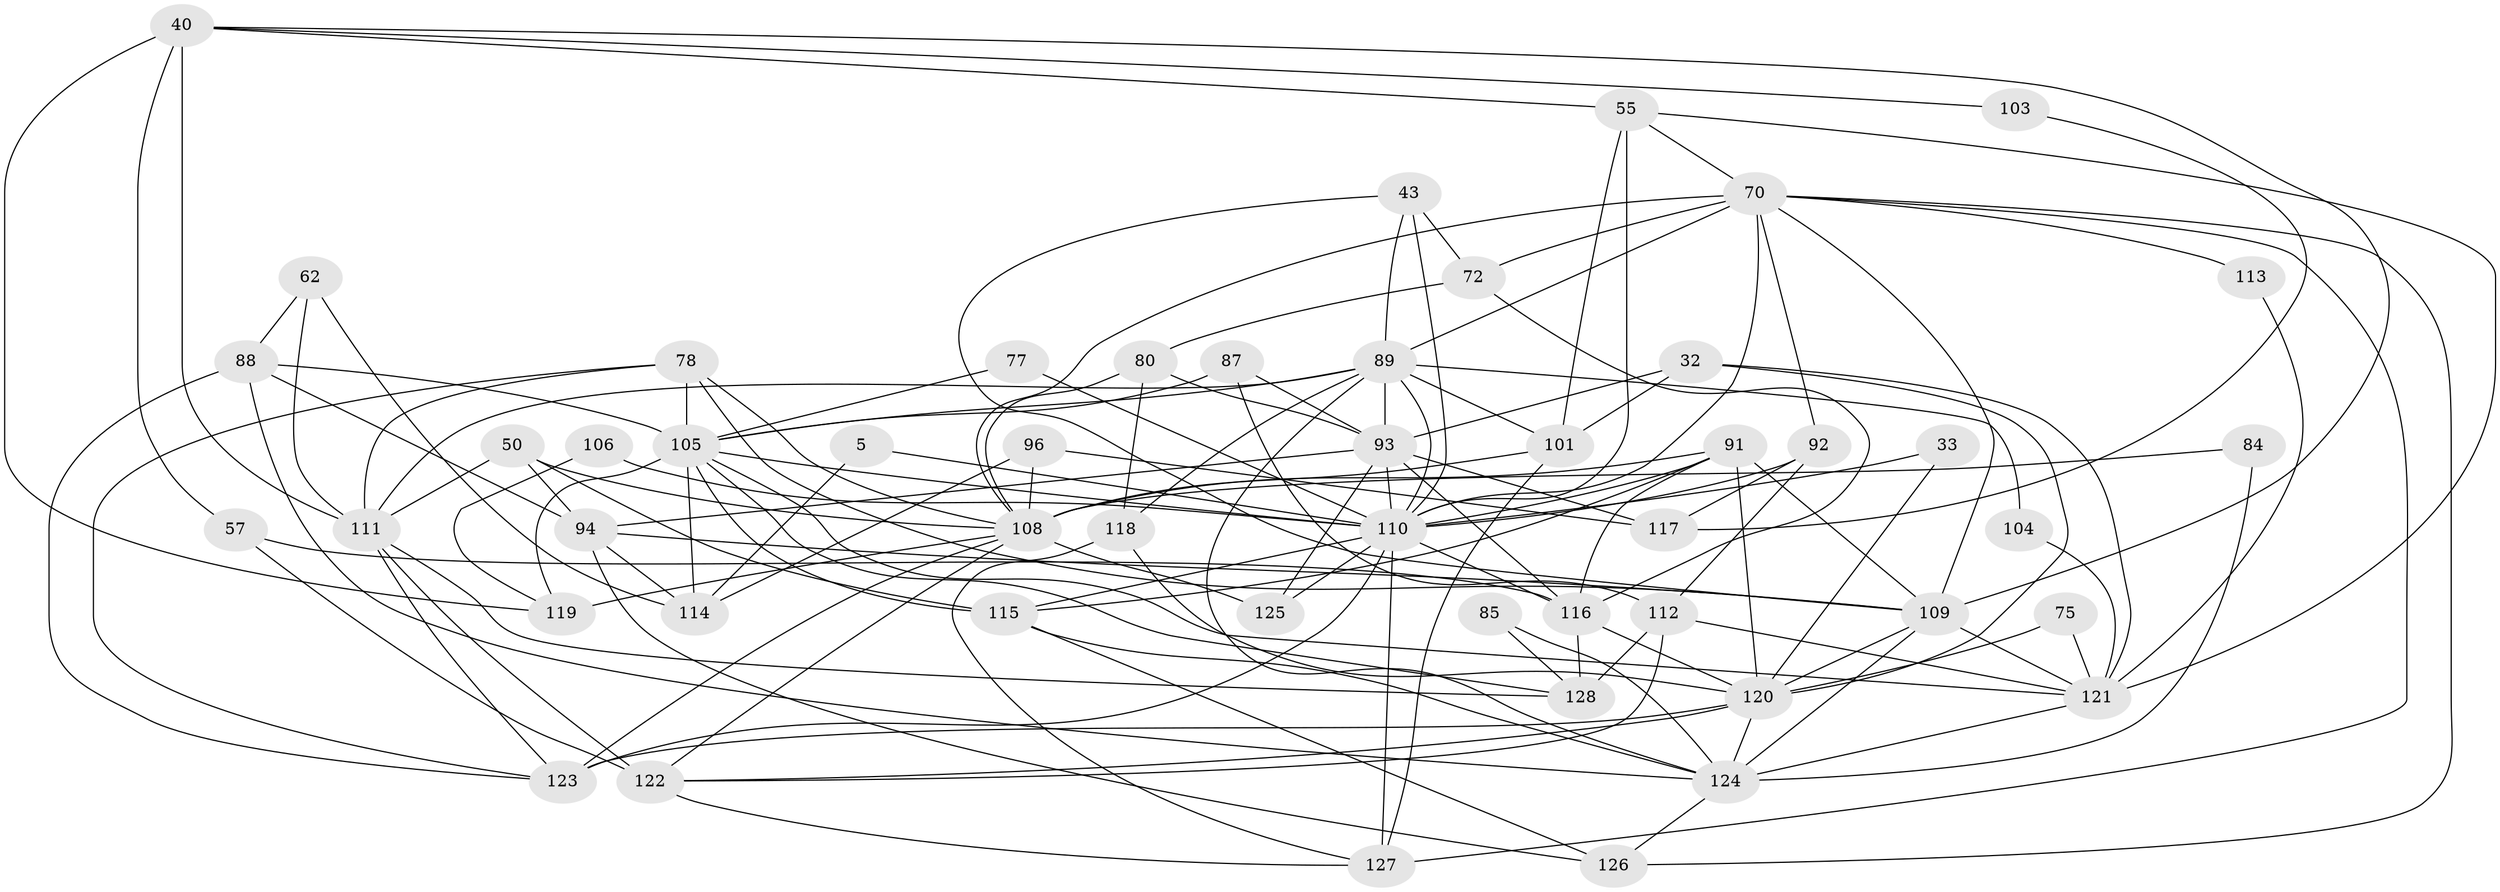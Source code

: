 // original degree distribution, {4: 0.2421875, 5: 0.2265625, 6: 0.078125, 3: 0.2421875, 2: 0.1640625, 10: 0.0078125, 7: 0.0234375, 9: 0.0078125, 8: 0.0078125}
// Generated by graph-tools (version 1.1) at 2025/53/03/04/25 21:53:58]
// undirected, 51 vertices, 136 edges
graph export_dot {
graph [start="1"]
  node [color=gray90,style=filled];
  5;
  32 [super="+2"];
  33;
  40 [super="+19"];
  43 [super="+16"];
  50 [super="+31"];
  55 [super="+46"];
  57 [super="+7"];
  62;
  70 [super="+66"];
  72 [super="+41"];
  75;
  77;
  78 [super="+69"];
  80 [super="+36"];
  84;
  85;
  87;
  88 [super="+25"];
  89 [super="+83+76"];
  91 [super="+58"];
  92 [super="+74"];
  93 [super="+65"];
  94;
  96 [super="+47"];
  101;
  103;
  104;
  105 [super="+12+71"];
  106;
  108 [super="+63+97+64"];
  109 [super="+6+51"];
  110 [super="+102+100"];
  111 [super="+82"];
  112 [super="+8+59"];
  113;
  114 [super="+90"];
  115 [super="+20"];
  116 [super="+95+61"];
  117;
  118;
  119 [super="+73"];
  120 [super="+49+99"];
  121 [super="+98+81"];
  122 [super="+54"];
  123 [super="+39"];
  124 [super="+107"];
  125;
  126;
  127;
  128;
  5 -- 114;
  5 -- 110;
  32 -- 93;
  32 -- 101;
  32 -- 121 [weight=2];
  32 -- 120;
  33 -- 110;
  33 -- 120;
  40 -- 103;
  40 -- 119 [weight=2];
  40 -- 57;
  40 -- 111 [weight=2];
  40 -- 109;
  40 -- 55 [weight=2];
  43 -- 72 [weight=2];
  43 -- 109;
  43 -- 89;
  43 -- 110;
  50 -- 94 [weight=2];
  50 -- 115;
  50 -- 111;
  50 -- 108;
  55 -- 110 [weight=4];
  55 -- 101;
  55 -- 70;
  55 -- 121 [weight=2];
  57 -- 116;
  57 -- 122 [weight=2];
  62 -- 111;
  62 -- 88;
  62 -- 114;
  70 -- 109 [weight=3];
  70 -- 72 [weight=2];
  70 -- 113;
  70 -- 126;
  70 -- 127;
  70 -- 89 [weight=3];
  70 -- 92;
  70 -- 110;
  70 -- 108;
  72 -- 80;
  72 -- 116;
  75 -- 121;
  75 -- 120;
  77 -- 110;
  77 -- 105;
  78 -- 105 [weight=2];
  78 -- 109;
  78 -- 111;
  78 -- 123 [weight=2];
  78 -- 108;
  80 -- 118;
  80 -- 108 [weight=3];
  80 -- 93;
  84 -- 108;
  84 -- 124;
  85 -- 124;
  85 -- 128;
  87 -- 93;
  87 -- 112;
  87 -- 105;
  88 -- 94;
  88 -- 105;
  88 -- 123;
  88 -- 124;
  89 -- 105 [weight=3];
  89 -- 118;
  89 -- 101;
  89 -- 104;
  89 -- 93 [weight=2];
  89 -- 111;
  89 -- 110;
  89 -- 124;
  91 -- 108;
  91 -- 109 [weight=2];
  91 -- 115 [weight=2];
  91 -- 120;
  91 -- 110;
  91 -- 116;
  92 -- 117;
  92 -- 112 [weight=2];
  92 -- 110 [weight=2];
  93 -- 110;
  93 -- 117;
  93 -- 125;
  93 -- 94;
  93 -- 116 [weight=3];
  94 -- 109;
  94 -- 114;
  94 -- 126;
  96 -- 117;
  96 -- 114 [weight=2];
  96 -- 108 [weight=2];
  101 -- 127;
  101 -- 108;
  103 -- 117;
  104 -- 121;
  105 -- 128;
  105 -- 119 [weight=2];
  105 -- 114;
  105 -- 115;
  105 -- 121;
  105 -- 110;
  106 -- 119;
  106 -- 110;
  108 -- 119 [weight=2];
  108 -- 125;
  108 -- 123;
  108 -- 122 [weight=2];
  109 -- 121 [weight=2];
  109 -- 120;
  109 -- 124;
  110 -- 115;
  110 -- 116 [weight=2];
  110 -- 123 [weight=2];
  110 -- 125;
  110 -- 127;
  111 -- 122;
  111 -- 128;
  111 -- 123;
  112 -- 128;
  112 -- 121;
  112 -- 122;
  113 -- 121;
  115 -- 126;
  115 -- 124;
  116 -- 128;
  116 -- 120 [weight=2];
  118 -- 127;
  118 -- 120;
  120 -- 124 [weight=2];
  120 -- 122;
  120 -- 123 [weight=2];
  121 -- 124;
  122 -- 127;
  124 -- 126;
}
